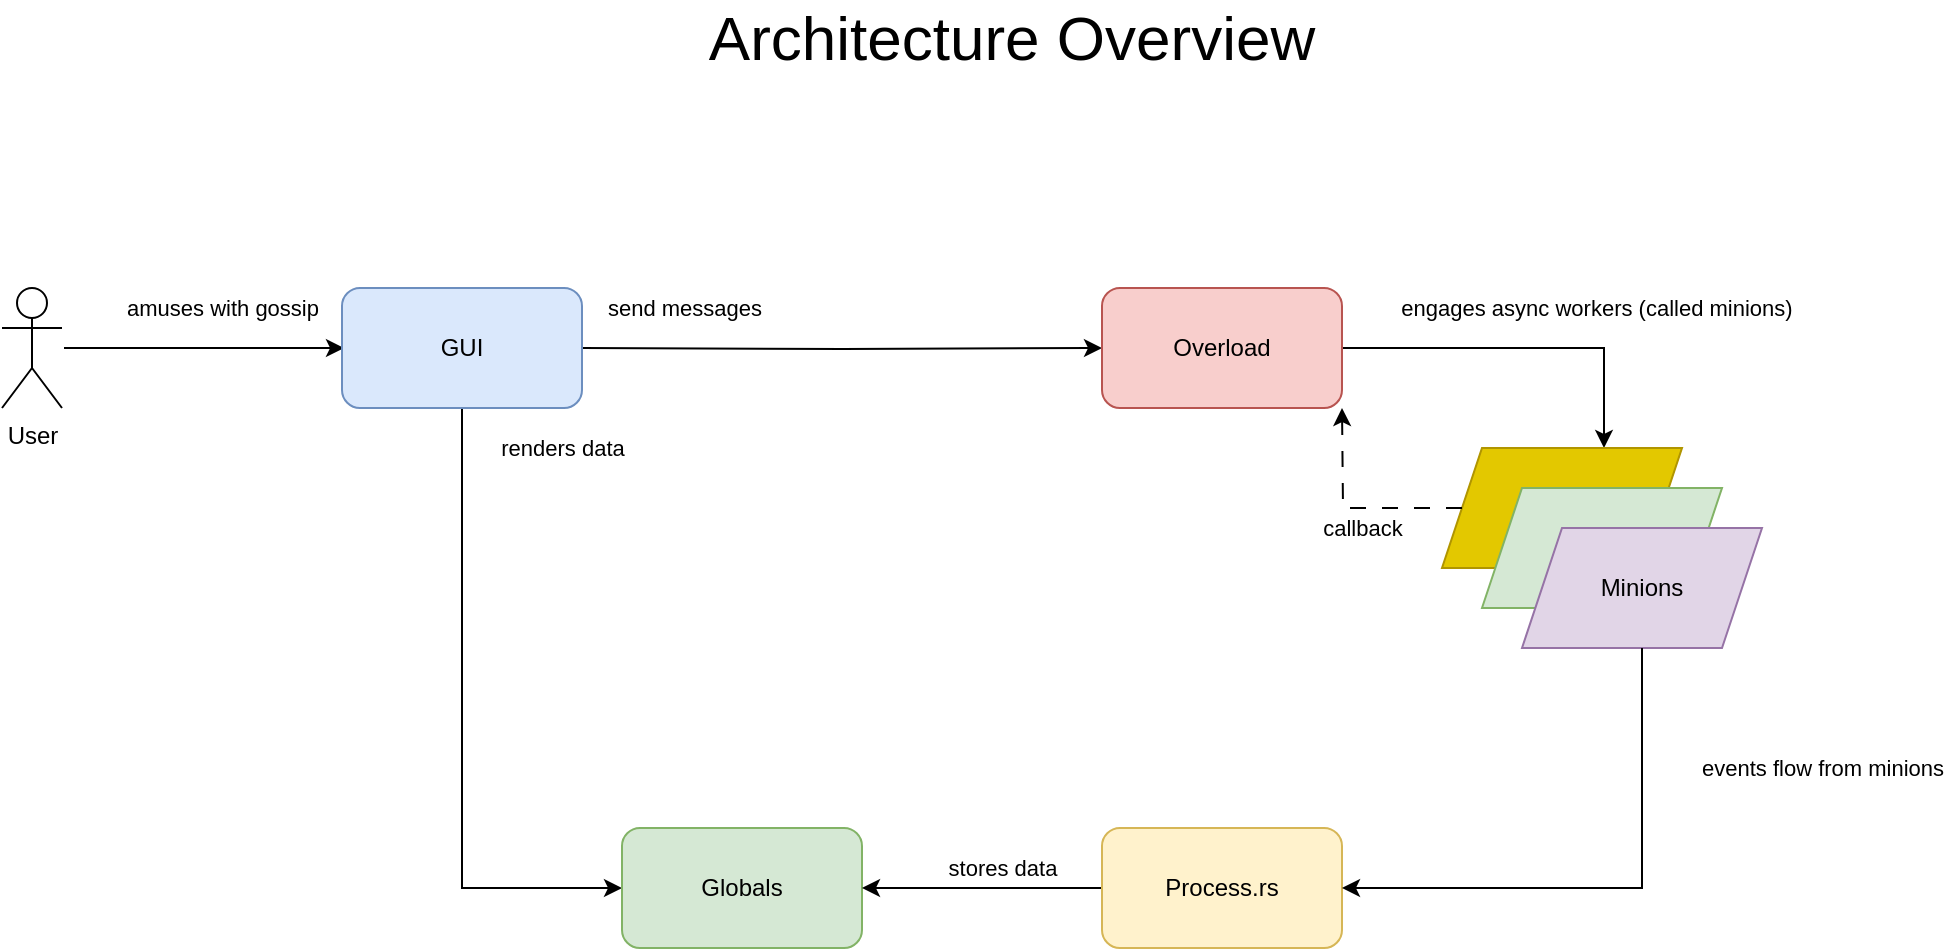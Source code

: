 <mxfile version="22.0.4" type="device">
  <diagram name="Page-1" id="TgtwNu3fVf1KPcH3ozeP">
    <mxGraphModel dx="1434" dy="714" grid="1" gridSize="10" guides="1" tooltips="1" connect="1" arrows="1" fold="1" page="1" pageScale="1" pageWidth="850" pageHeight="1100" math="0" shadow="0">
      <root>
        <mxCell id="0" />
        <mxCell id="1" parent="0" />
        <mxCell id="np8rZvkhgI0D0TGchNWL-17" value="amuses with gossip" style="edgeStyle=orthogonalEdgeStyle;rounded=0;orthogonalLoop=1;jettySize=auto;html=1;" parent="1" edge="1">
          <mxGeometry x="0.129" y="20" relative="1" as="geometry">
            <mxPoint x="61" y="370" as="sourcePoint" />
            <mxPoint x="201" y="370" as="targetPoint" />
            <mxPoint as="offset" />
          </mxGeometry>
        </mxCell>
        <mxCell id="np8rZvkhgI0D0TGchNWL-1" value="User" style="shape=umlActor;verticalLabelPosition=bottom;verticalAlign=top;html=1;outlineConnect=0;" parent="1" vertex="1">
          <mxGeometry x="30" y="340" width="30" height="60" as="geometry" />
        </mxCell>
        <mxCell id="np8rZvkhgI0D0TGchNWL-9" style="edgeStyle=orthogonalEdgeStyle;rounded=0;orthogonalLoop=1;jettySize=auto;html=1;entryX=0;entryY=0.5;entryDx=0;entryDy=0;exitX=1;exitY=0.5;exitDx=0;exitDy=0;" parent="1" target="np8rZvkhgI0D0TGchNWL-3" edge="1">
          <mxGeometry relative="1" as="geometry">
            <mxPoint x="320" y="370" as="sourcePoint" />
            <Array as="points" />
          </mxGeometry>
        </mxCell>
        <mxCell id="np8rZvkhgI0D0TGchNWL-10" value="send messages" style="edgeLabel;html=1;align=center;verticalAlign=middle;resizable=0;points=[];" parent="np8rZvkhgI0D0TGchNWL-9" vertex="1" connectable="0">
          <mxGeometry x="0.168" y="4" relative="1" as="geometry">
            <mxPoint x="-101" y="-16" as="offset" />
          </mxGeometry>
        </mxCell>
        <mxCell id="np8rZvkhgI0D0TGchNWL-26" value="&lt;div&gt;renders data&lt;/div&gt;" style="edgeStyle=orthogonalEdgeStyle;rounded=0;orthogonalLoop=1;jettySize=auto;html=1;entryX=0;entryY=0.5;entryDx=0;entryDy=0;exitX=0.5;exitY=1;exitDx=0;exitDy=0;" parent="1" source="np8rZvkhgI0D0TGchNWL-32" target="np8rZvkhgI0D0TGchNWL-8" edge="1">
          <mxGeometry x="-0.875" y="50" relative="1" as="geometry">
            <mxPoint x="260" y="420" as="sourcePoint" />
            <mxPoint x="260" y="640" as="targetPoint" />
            <Array as="points">
              <mxPoint x="260" y="640" />
            </Array>
            <mxPoint as="offset" />
          </mxGeometry>
        </mxCell>
        <mxCell id="np8rZvkhgI0D0TGchNWL-12" style="edgeStyle=orthogonalEdgeStyle;rounded=0;orthogonalLoop=1;jettySize=auto;html=1;exitX=1;exitY=0.5;exitDx=0;exitDy=0;" parent="1" source="np8rZvkhgI0D0TGchNWL-3" target="np8rZvkhgI0D0TGchNWL-4" edge="1">
          <mxGeometry relative="1" as="geometry">
            <mxPoint x="830" y="460" as="targetPoint" />
            <mxPoint x="730" y="370" as="sourcePoint" />
            <Array as="points">
              <mxPoint x="831" y="370" />
            </Array>
          </mxGeometry>
        </mxCell>
        <mxCell id="np8rZvkhgI0D0TGchNWL-13" value="engages async workers (called minions)" style="edgeLabel;html=1;align=center;verticalAlign=middle;resizable=0;points=[];" parent="np8rZvkhgI0D0TGchNWL-12" vertex="1" connectable="0">
          <mxGeometry x="-0.423" y="-5" relative="1" as="geometry">
            <mxPoint x="75" y="-25" as="offset" />
          </mxGeometry>
        </mxCell>
        <mxCell id="np8rZvkhgI0D0TGchNWL-3" value="Overload" style="rounded=1;whiteSpace=wrap;html=1;fillColor=#f8cecc;strokeColor=#b85450;" parent="1" vertex="1">
          <mxGeometry x="580" y="340" width="120" height="60" as="geometry" />
        </mxCell>
        <mxCell id="np8rZvkhgI0D0TGchNWL-7" value="" style="group;" parent="1" vertex="1" connectable="0">
          <mxGeometry x="750" y="420" width="160" height="100" as="geometry" />
        </mxCell>
        <mxCell id="np8rZvkhgI0D0TGchNWL-4" value="" style="shape=parallelogram;perimeter=parallelogramPerimeter;whiteSpace=wrap;html=1;fixedSize=1;fillColor=#e3c800;fontColor=#000000;strokeColor=#B09500;" parent="np8rZvkhgI0D0TGchNWL-7" vertex="1">
          <mxGeometry width="120" height="60" as="geometry" />
        </mxCell>
        <mxCell id="np8rZvkhgI0D0TGchNWL-5" value="" style="shape=parallelogram;perimeter=parallelogramPerimeter;whiteSpace=wrap;html=1;fixedSize=1;fillColor=#d5e8d4;strokeColor=#82b366;" parent="np8rZvkhgI0D0TGchNWL-7" vertex="1">
          <mxGeometry x="20" y="20" width="120" height="60" as="geometry" />
        </mxCell>
        <mxCell id="np8rZvkhgI0D0TGchNWL-6" value="Minions" style="shape=parallelogram;perimeter=parallelogramPerimeter;whiteSpace=wrap;html=1;fixedSize=1;fillColor=#e1d5e7;strokeColor=#9673a6;" parent="np8rZvkhgI0D0TGchNWL-7" vertex="1">
          <mxGeometry x="40" y="40" width="120" height="60" as="geometry" />
        </mxCell>
        <mxCell id="np8rZvkhgI0D0TGchNWL-8" value="Globals" style="rounded=1;whiteSpace=wrap;html=1;fillColor=#d5e8d4;strokeColor=#82b366;" parent="1" vertex="1">
          <mxGeometry x="340" y="610" width="120" height="60" as="geometry" />
        </mxCell>
        <mxCell id="np8rZvkhgI0D0TGchNWL-23" value="callback" style="edgeStyle=orthogonalEdgeStyle;rounded=0;orthogonalLoop=1;jettySize=auto;html=1;entryX=0.75;entryY=1;entryDx=0;entryDy=0;dashed=1;dashPattern=8 8;" parent="1" source="np8rZvkhgI0D0TGchNWL-4" edge="1">
          <mxGeometry x="-0.091" y="10" relative="1" as="geometry">
            <mxPoint x="700" y="400" as="targetPoint" />
            <mxPoint as="offset" />
          </mxGeometry>
        </mxCell>
        <mxCell id="np8rZvkhgI0D0TGchNWL-29" value="stores data" style="edgeStyle=orthogonalEdgeStyle;rounded=0;orthogonalLoop=1;jettySize=auto;html=1;entryX=1;entryY=0.5;entryDx=0;entryDy=0;" parent="1" source="np8rZvkhgI0D0TGchNWL-27" target="np8rZvkhgI0D0TGchNWL-8" edge="1">
          <mxGeometry x="-0.167" y="-10" relative="1" as="geometry">
            <Array as="points">
              <mxPoint x="640" y="640" />
            </Array>
            <mxPoint as="offset" />
          </mxGeometry>
        </mxCell>
        <mxCell id="np8rZvkhgI0D0TGchNWL-27" value="Process.rs" style="rounded=1;whiteSpace=wrap;html=1;fillColor=#fff2cc;strokeColor=#d6b656;" parent="1" vertex="1">
          <mxGeometry x="580" y="610" width="120" height="60" as="geometry" />
        </mxCell>
        <mxCell id="np8rZvkhgI0D0TGchNWL-30" value="Architecture Overview" style="text;html=1;strokeColor=none;fillColor=none;align=center;verticalAlign=middle;whiteSpace=wrap;rounded=0;fontSize=31;" parent="1" vertex="1">
          <mxGeometry x="280" y="200" width="510" height="30" as="geometry" />
        </mxCell>
        <mxCell id="np8rZvkhgI0D0TGchNWL-32" value="GUI" style="rounded=1;whiteSpace=wrap;html=1;fillColor=#dae8fc;strokeColor=#6c8ebf;" parent="1" vertex="1">
          <mxGeometry x="200" y="340" width="120" height="60" as="geometry" />
        </mxCell>
        <mxCell id="2C8rZJ-Ew4Z57BIN0wND-1" value="events flow from minions" style="edgeStyle=orthogonalEdgeStyle;rounded=0;orthogonalLoop=1;jettySize=auto;html=1;entryX=1;entryY=0.5;entryDx=0;entryDy=0;" edge="1" parent="1" source="np8rZvkhgI0D0TGchNWL-6" target="np8rZvkhgI0D0TGchNWL-27">
          <mxGeometry x="-0.556" y="90" relative="1" as="geometry">
            <Array as="points">
              <mxPoint x="850" y="640" />
            </Array>
            <mxPoint as="offset" />
          </mxGeometry>
        </mxCell>
      </root>
    </mxGraphModel>
  </diagram>
</mxfile>
